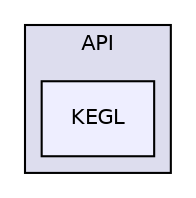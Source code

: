 digraph "PVR/SDK_3.4/Shell/API/KEGL" {
  compound=true
  node [ fontsize="10", fontname="Helvetica"];
  edge [ labelfontsize="10", labelfontname="Helvetica"];
  subgraph clusterdir_42ad26a6aa1f1f4d0ca646914997eecd {
    graph [ bgcolor="#ddddee", pencolor="black", label="API" fontname="Helvetica", fontsize="10", URL="dir_42ad26a6aa1f1f4d0ca646914997eecd.html"]
  dir_29600e7a974ca78d5a2d6d7dfe726d61 [shape=box, label="KEGL", style="filled", fillcolor="#eeeeff", pencolor="black", URL="dir_29600e7a974ca78d5a2d6d7dfe726d61.html"];
  }
}
